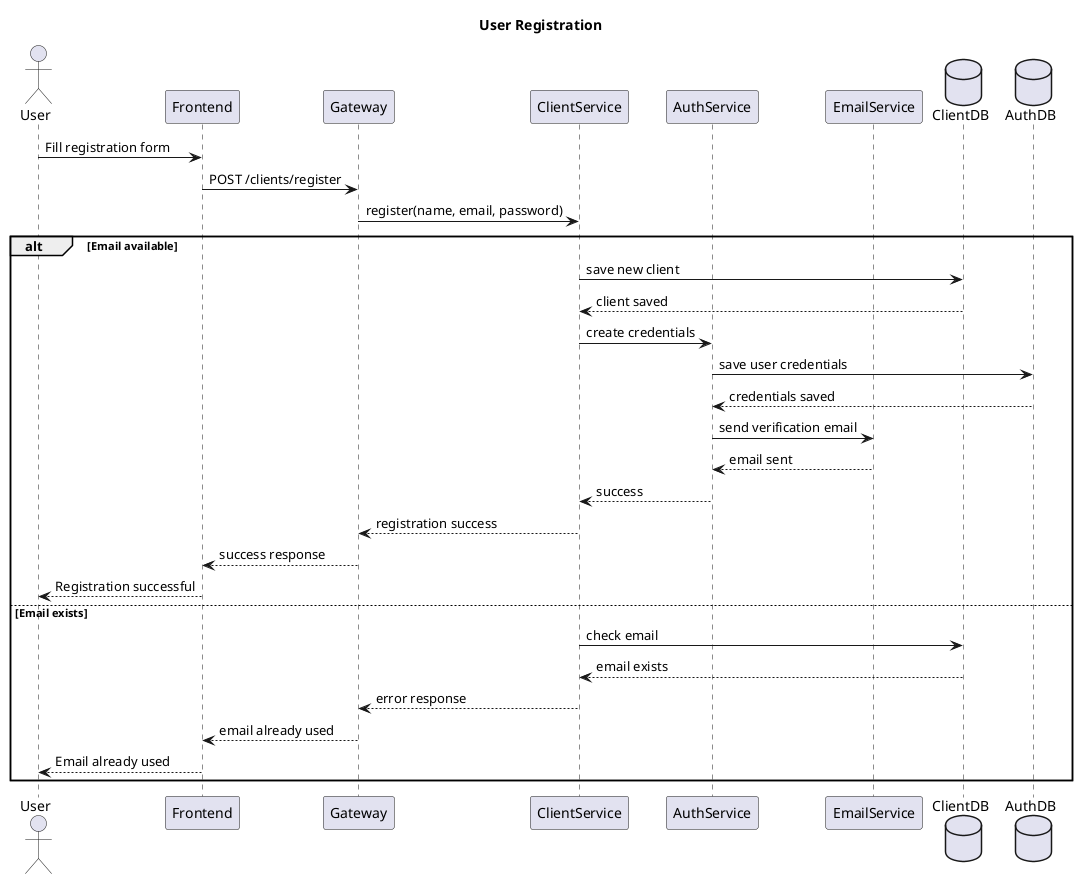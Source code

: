 @startuml cu01_register
title User Registration

actor User
participant Frontend
participant Gateway
participant ClientService
participant AuthService  
participant EmailService
database ClientDB
database AuthDB

User -> Frontend: Fill registration form
Frontend -> Gateway: POST /clients/register
Gateway -> ClientService: register(name, email, password)

alt Email available
    ClientService -> ClientDB: save new client
    ClientDB --> ClientService: client saved
    ClientService -> AuthService: create credentials  
    AuthService -> AuthDB: save user credentials
    AuthDB --> AuthService: credentials saved
    AuthService -> EmailService: send verification email
    EmailService --> AuthService: email sent
    AuthService --> ClientService: success
    ClientService --> Gateway: registration success
    Gateway --> Frontend: success response
    Frontend --> User: Registration successful
else Email exists
    ClientService -> ClientDB: check email
    ClientDB --> ClientService: email exists
    ClientService --> Gateway: error response
    Gateway --> Frontend: email already used
    Frontend --> User: Email already used
end

@enduml
